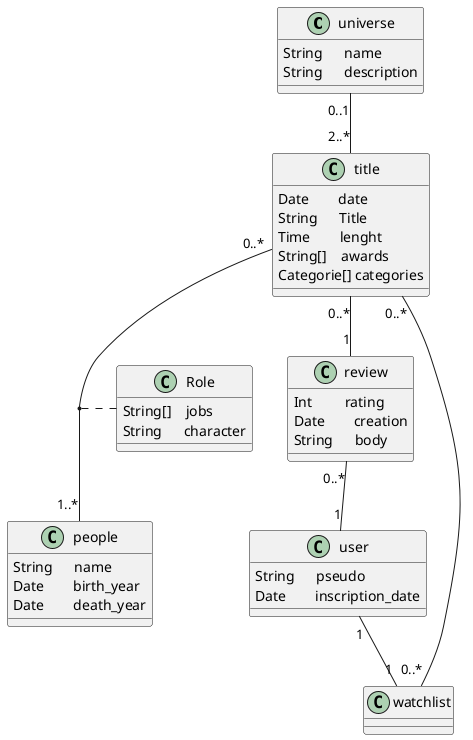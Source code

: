 @startuml
class universe{
    String      name
    String      description
}

class title{
    Date        date
    String      Title
    Time        lenght
    String[]    awards
    Categorie[] categories
}

class people{
    String      name
    Date        birth_year
    Date        death_year
}

class watchlist{
}

class user{
    String      pseudo
    Date        inscription_date
}

class review{
    Int         rating
    Date        creation
    String      body
}

universe "0..1" -- "2..*" title
title "0..*" -- "1..*" people
title "0..*" -- "1" review
review "0..*" -- "1" user
user "1" -- "1" watchlist
watchlist "0..*" -- "0..*" title

(title, people) .. Role

class Role{
    String[]    jobs
    String      character
}

@enduml
